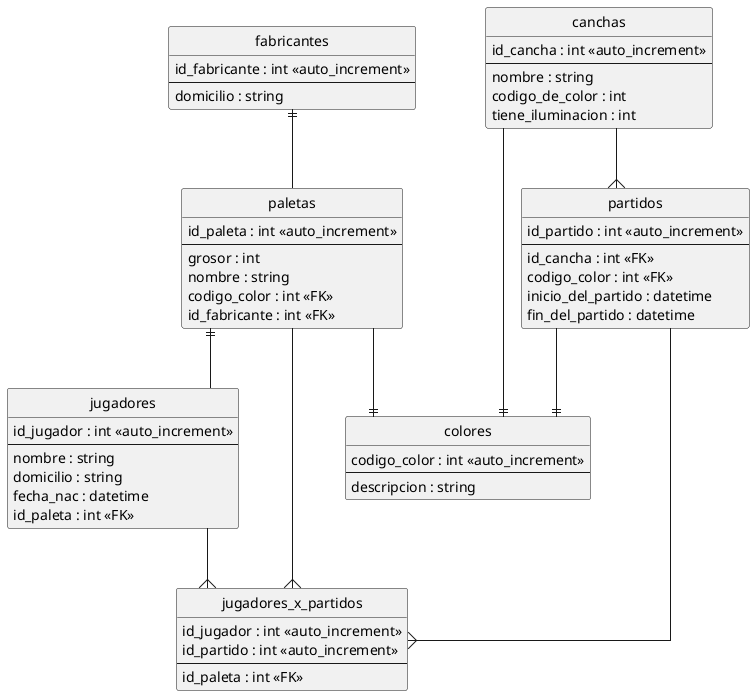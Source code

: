 ﻿@startuml DER

hide circle
skinparam linetype ortho

entity canchas {
  id_cancha : int <<auto_increment>>
  --
  nombre : string
  codigo_de_color : int
  tiene_iluminacion : int
}

entity partidos {
  id_partido : int <<auto_increment>>
  --
  id_cancha : int <<FK>>
  codigo_color : int <<FK>>
  ' Si se llega a cambiar el color, necesito saber cual es
  inicio_del_partido : datetime
  fin_del_partido : datetime
}

entity jugadores {
  id_jugador : int <<auto_increment>>
  --
  nombre : string
  domicilio : string
  fecha_nac : datetime
  id_paleta : int <<FK>>
}

entity paletas {
  id_paleta : int <<auto_increment>>
  --
  grosor : int
  nombre : string
  codigo_color : int <<FK>>
  id_fabricante : int <<FK>>
}

entity fabricantes {
  id_fabricante : int <<auto_increment>>
  --
  domicilio : string
}

entity colores {
  codigo_color : int <<auto_increment>>
  --
  descripcion : string
}


entity jugadores_x_partidos {
  id_jugador : int <<auto_increment>>
  id_partido : int <<auto_increment>>
  --
  id_paleta : int <<FK>>
  ' Esto es porque necesito la paleta que uso cada jugador
  ' en cada partido
}

canchas --{ partidos
canchas --|| colores
partidos --|| colores
partidos --{ jugadores_x_partidos
jugadores --{ jugadores_x_partidos
paletas --{ jugadores_x_partidos
paletas --|| colores
paletas -up-|| fabricantes
paletas ||-- jugadores

' La restriccion de dominio 2 o 4 jugadores es algo de lo 
' que se tiene que encargar la aplicacion.
' Se podria implementar un trigger para realizar esta validacion, pero
' no puede expresarse con el DER simplemente 
' Lo mismo para varias de las otras restricciones

@enduml
